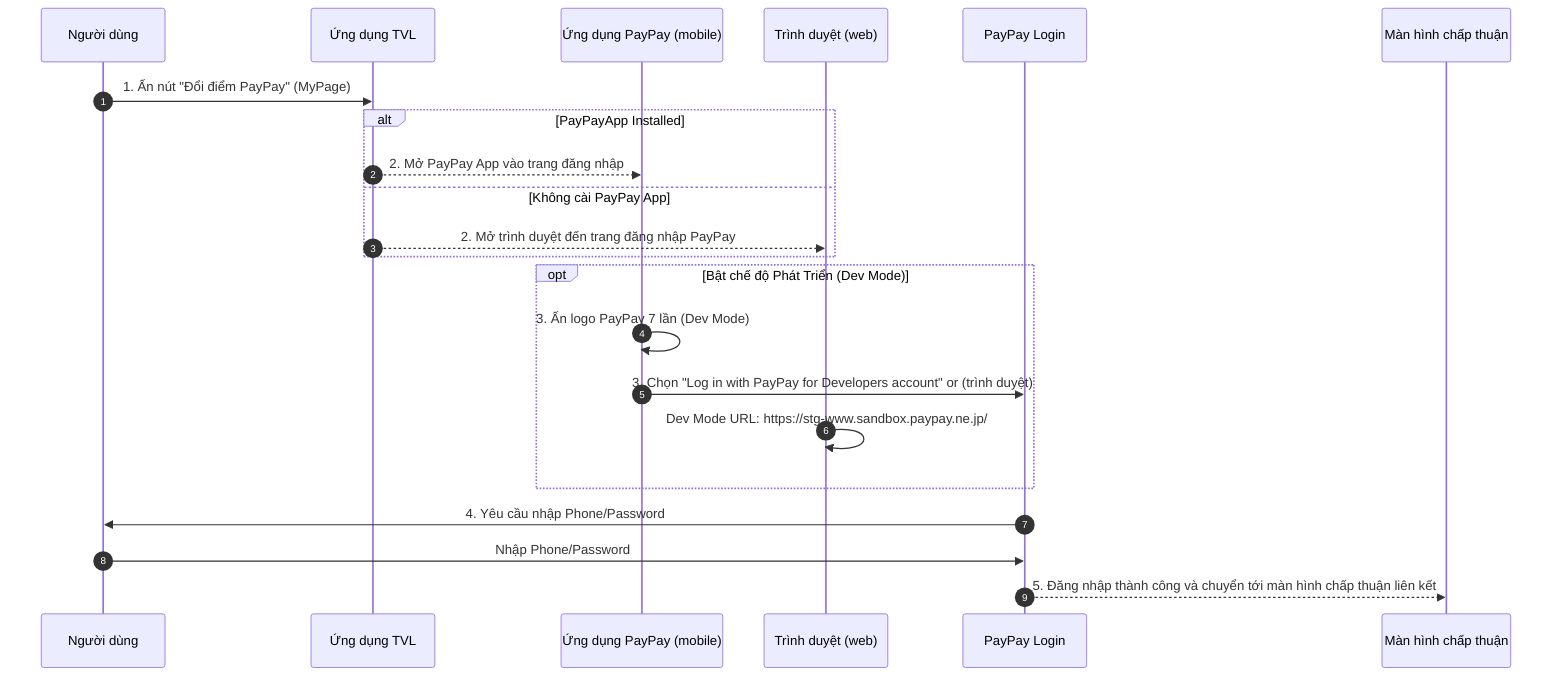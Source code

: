 sequenceDiagram
    autonumber
    participant User as Người dùng
    participant TVLApp as Ứng dụng TVL
    participant PayPayApp as Ứng dụng PayPay (mobile)
    participant Browser as Trình duyệt (web)
    participant PayPayLogin as PayPay Login
    participant Consent as Màn hình chấp thuận

    User->>TVLApp: 1. Ấn nút "Đổi điểm PayPay" (MyPage)
    alt PayPayApp Installed
        TVLApp-->>PayPayApp: 2. Mở PayPay App vào trang đăng nhập
    else Không cài PayPay App
        TVLApp-->>Browser: 2. Mở trình duyệt đến trang đăng nhập PayPay
    end

    opt Bật chế độ Phát Triển (Dev Mode)
        PayPayApp->>PayPayApp: 3. Ấn logo PayPay 7 lần (Dev Mode)
        PayPayApp->>PayPayLogin: 3. Chọn "Log in with PayPay for Developers account" or (trình duyệt)
        Browser->>Browser:  Dev Mode URL: https://stg-www.sandbox.paypay.ne.jp/
    end

    PayPayLogin->>User: 4. Yêu cầu nhập Phone/Password
    User->>PayPayLogin: Nhập Phone/Password
    PayPayLogin-->>Consent: 5. Đăng nhập thành công và chuyển tới màn hình chấp thuận liên kết